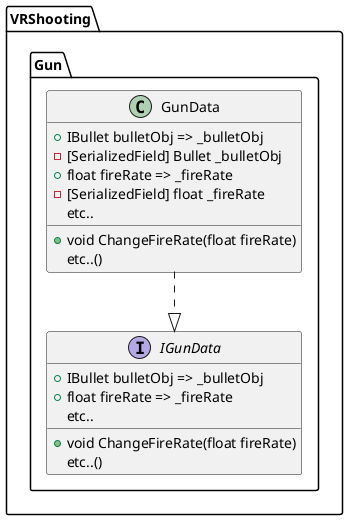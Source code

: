﻿@startuml
'https://plantuml.com/class-diagram

package VRShooting
{
    package Gun
    {
        class GunData
        {
            +IBullet bulletObj => _bulletObj
            -[SerializedField] Bullet _bulletObj
            +float fireRate => _fireRate
            -[SerializedField] float _fireRate
            etc..
            +void ChangeFireRate(float fireRate)
            etc..()
        }
        interface IGunData
        {
            +IBullet bulletObj => _bulletObj
            +float fireRate => _fireRate
            etc..
            +void ChangeFireRate(float fireRate)
            etc..()
        }
        
        GunData ..|> IGunData
    }
}

@enduml